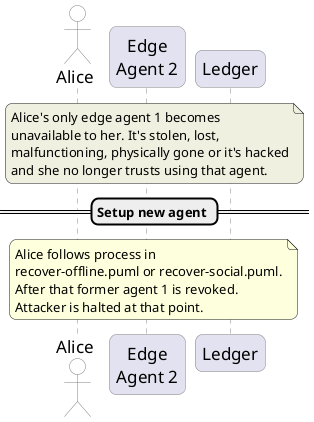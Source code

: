 @startuml
skinparam sequenceArrowThickness 2
skinparam roundcorner 15
skinparam maxmessagesize 100
skinparam sequence {
	ArrowColor grey
	LifeLineBorderColor grey
    ParticipantBorderColor grey
	boxbordercolor white
	ParticipantFontSize 17
	actorfontsize 17
	boxfontsize 17
	boxfontcolor grey
	ActorBorderColor grey
    Actorbackgroundcolor white
}
actor "Alice" as al
participant "Edge\nAgent 2" as ea
participant "Ledger" as le

note over al, le #f0f0e0
Alice's only edge agent 1 becomes
unavailable to her. It's stolen, lost,
malfunctioning, physically gone or it's hacked
and she no longer trusts using that agent.
end note

== Setup new agent ==
note over al, le
Alice follows process in
recover-offline.puml or recover-social.puml.
After that former agent 1 is revoked.
Attacker is halted at that point.
end note

@enduml
